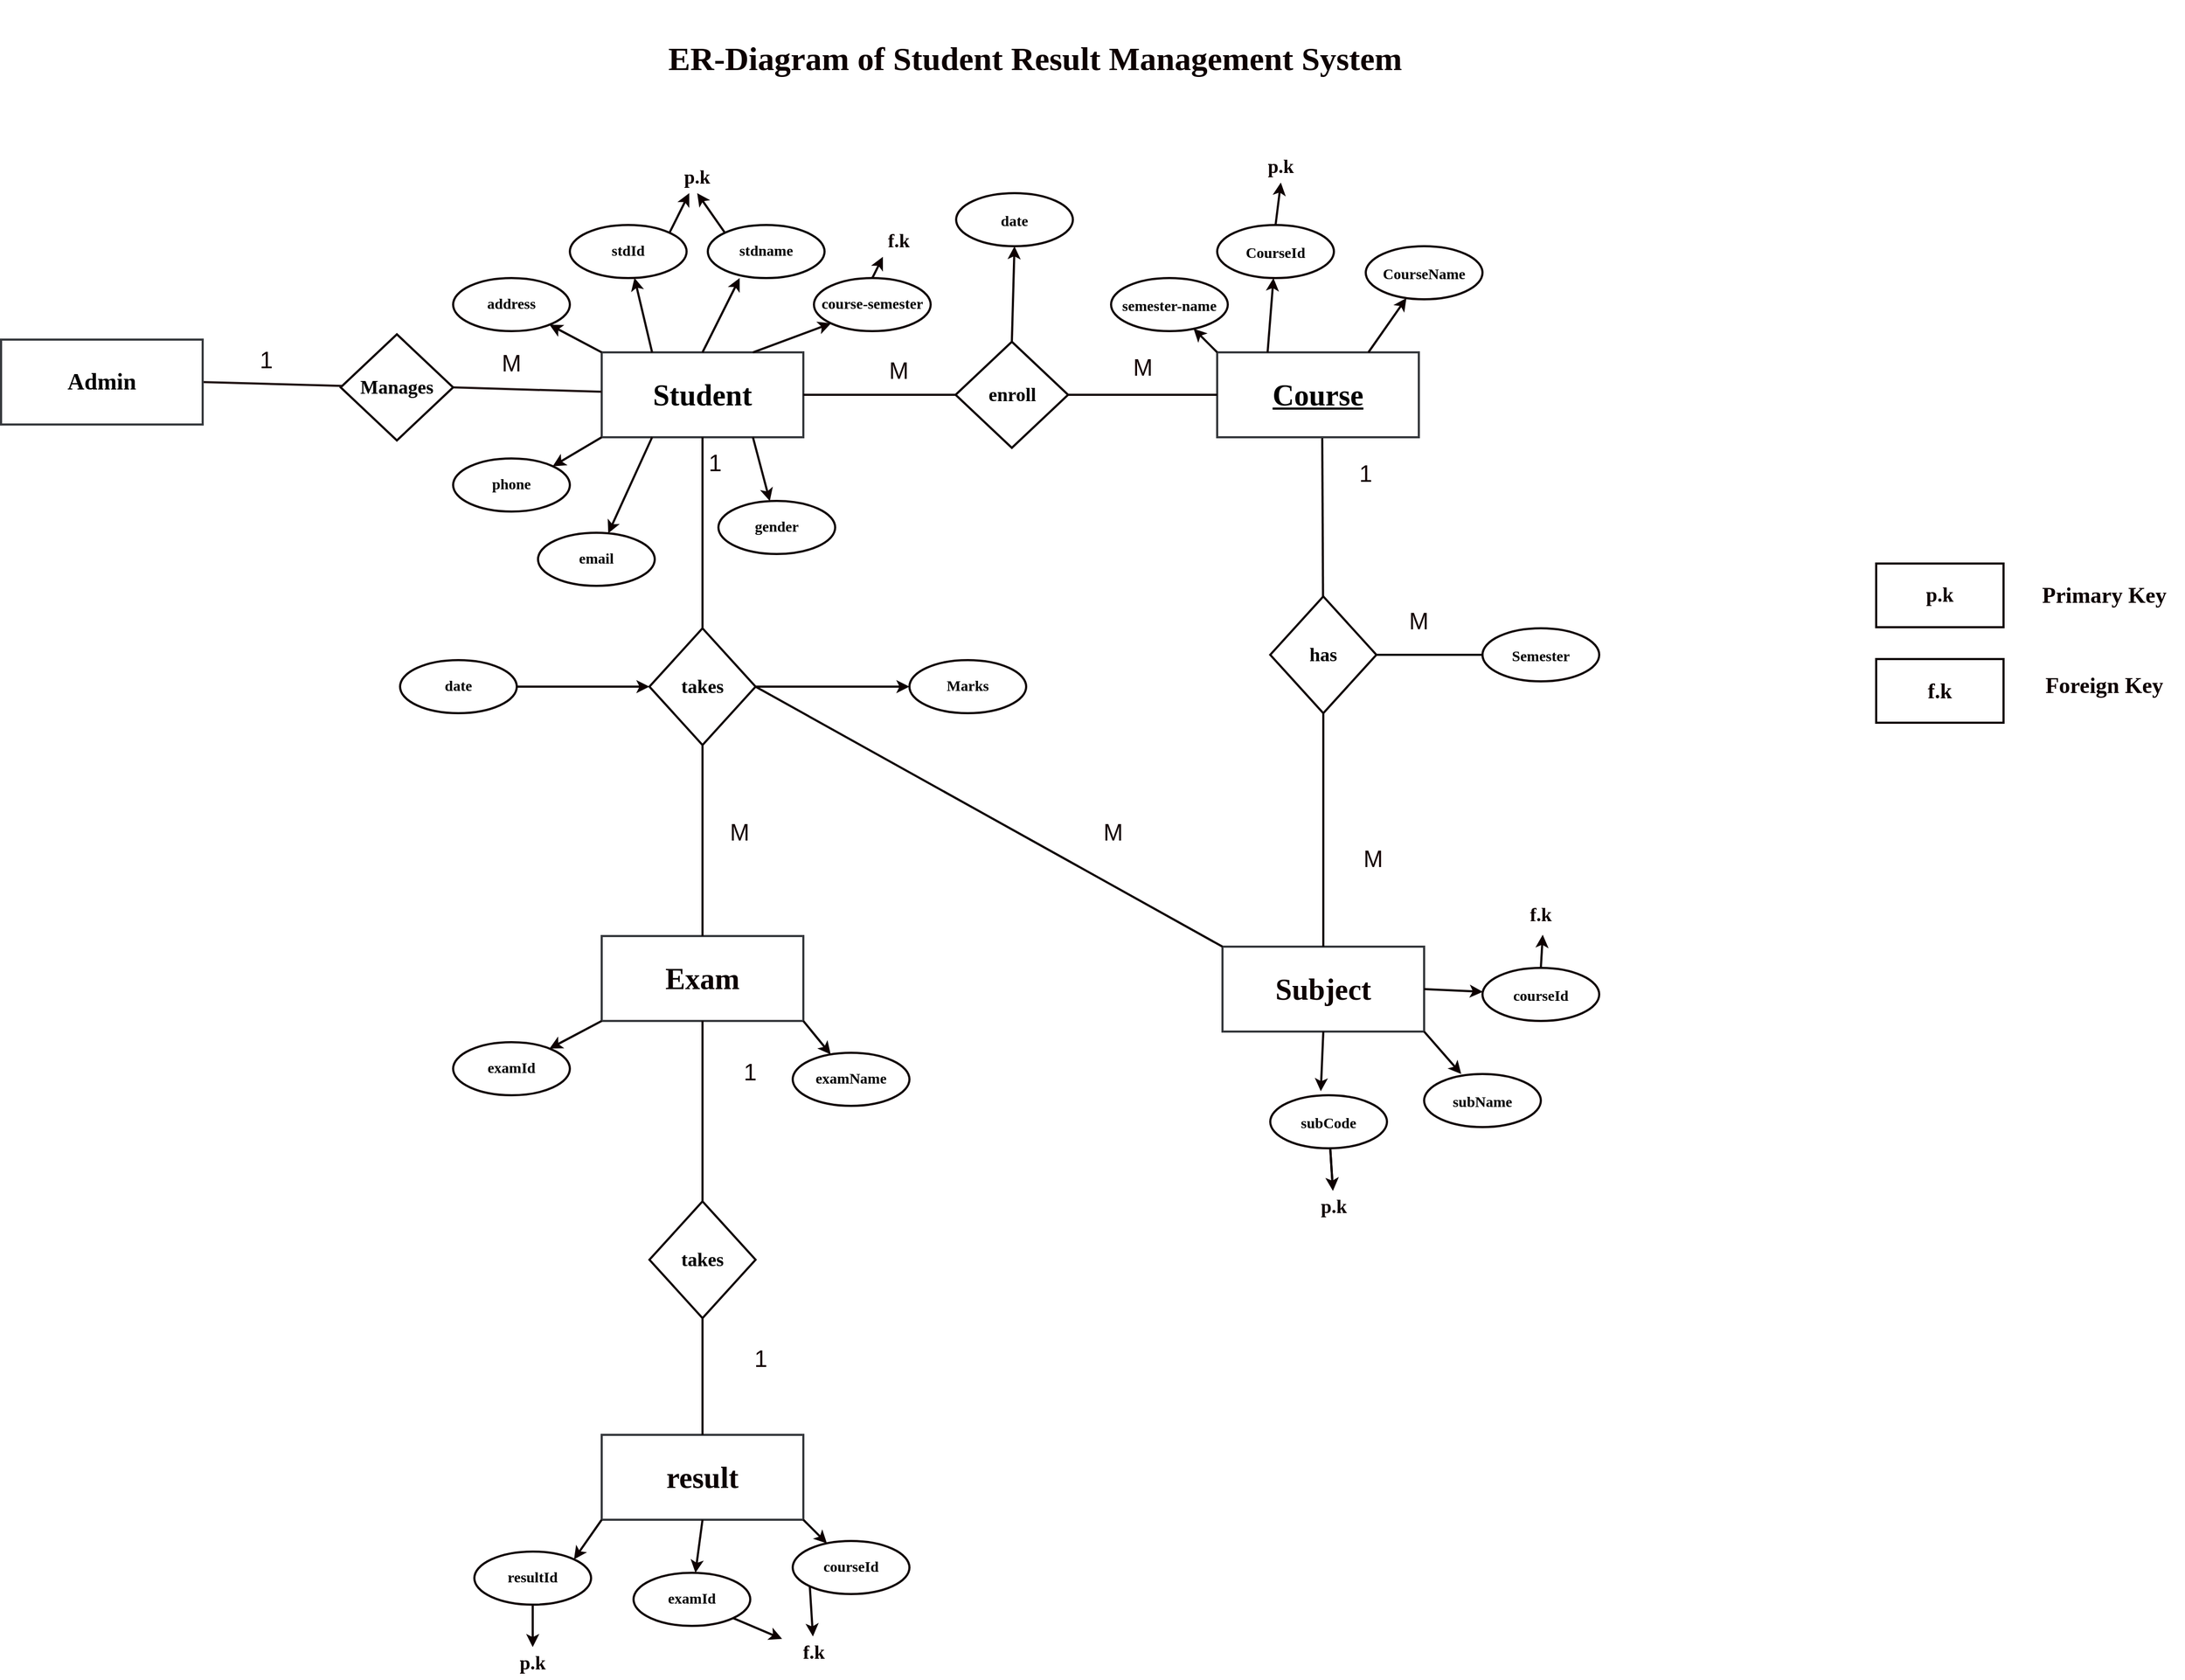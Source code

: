 <mxfile>
    <diagram id="aXGhBuVz9r-DT4zXBizx" name="Page-1">
        <mxGraphModel dx="1754" dy="1226" grid="0" gridSize="10" guides="1" tooltips="1" connect="1" arrows="1" fold="1" page="1" pageScale="1" pageWidth="827" pageHeight="1169" background="#FFFFFF" math="0" shadow="0">
            <root>
                <mxCell id="0"/>
                <mxCell id="1" parent="0"/>
                <mxCell id="134" value="" style="group" parent="1" vertex="1" connectable="0">
                    <mxGeometry x="-853" y="-125" width="2057" height="1550" as="geometry"/>
                </mxCell>
                <mxCell id="103" value="" style="group" parent="134" vertex="1" connectable="0">
                    <mxGeometry x="376" width="1681" height="1550" as="geometry"/>
                </mxCell>
                <mxCell id="3" value="&lt;font size=&quot;1&quot; style=&quot;&quot; face=&quot;Times New Roman&quot; color=&quot;#000000&quot;&gt;&lt;b style=&quot;font-size: 28px;&quot;&gt;Student&lt;/b&gt;&lt;/font&gt;" style="whiteSpace=wrap;html=1;fillColor=#FFFFFF;strokeColor=#36393d;strokeWidth=2;" parent="103" vertex="1">
                    <mxGeometry x="190" y="300" width="190" height="80" as="geometry"/>
                </mxCell>
                <mxCell id="4" value="&lt;font size=&quot;1&quot; color=&quot;#0e0101&quot; style=&quot;&quot; face=&quot;Times New Roman&quot;&gt;&lt;b style=&quot;font-size: 28px;&quot;&gt;Subject&lt;/b&gt;&lt;/font&gt;" style="whiteSpace=wrap;html=1;fillColor=#FFFFFF;strokeColor=#36393d;strokeWidth=2;" parent="103" vertex="1">
                    <mxGeometry x="775" y="860" width="190" height="80" as="geometry"/>
                </mxCell>
                <mxCell id="34" style="edgeStyle=none;html=1;exitX=0.5;exitY=1;exitDx=0;exitDy=0;strokeColor=#0e0101;strokeWidth=2;fontFamily=Times New Roman;fontSize=18;fontColor=#000000;endArrow=none;endFill=0;" parent="103" target="21" edge="1">
                    <mxGeometry relative="1" as="geometry">
                        <mxPoint x="869" y="380" as="sourcePoint"/>
                        <mxPoint x="872.556" y="511.588" as="targetPoint"/>
                    </mxGeometry>
                </mxCell>
                <mxCell id="5" value="&lt;font size=&quot;1&quot; color=&quot;#000000&quot; style=&quot;&quot; face=&quot;Times New Roman&quot;&gt;&lt;b style=&quot;&quot;&gt;&lt;u style=&quot;font-size: 28px;&quot;&gt;Course&lt;/u&gt;&lt;/b&gt;&lt;/font&gt;" style="whiteSpace=wrap;html=1;fillColor=#FFFFFF;strokeColor=#36393d;strokestyle=dotted;strokeWidth=2;" parent="103" vertex="1">
                    <mxGeometry x="770" y="300" width="190" height="80" as="geometry"/>
                </mxCell>
                <mxCell id="13" style="edgeStyle=none;html=1;exitX=1;exitY=0.5;exitDx=0;exitDy=0;entryX=0;entryY=0.5;entryDx=0;entryDy=0;fontFamily=Times New Roman;fontSize=14;fontColor=#000000;strokeColor=#0e0101;strokeWidth=2;endArrow=none;endFill=0;" parent="103" source="3" target="5" edge="1">
                    <mxGeometry relative="1" as="geometry">
                        <Array as="points"/>
                    </mxGeometry>
                </mxCell>
                <mxCell id="6" value="&lt;font style=&quot;font-size: 14px;&quot; face=&quot;Times New Roman&quot; color=&quot;#000000&quot;&gt;&lt;b&gt;stdId&lt;/b&gt;&lt;/font&gt;" style="ellipse;whiteSpace=wrap;html=1;fillColor=#ffffff;strokeWidth=2;strokeColor=#0e0101;" parent="103" vertex="1">
                    <mxGeometry x="160" y="180" width="110" height="50" as="geometry"/>
                </mxCell>
                <mxCell id="14" style="edgeStyle=none;html=1;exitX=0.25;exitY=0;exitDx=0;exitDy=0;strokeColor=#0e0101;strokeWidth=2;fontFamily=Times New Roman;fontSize=14;fontColor=#000000;" parent="103" source="3" target="6" edge="1">
                    <mxGeometry relative="1" as="geometry"/>
                </mxCell>
                <mxCell id="7" value="&lt;font face=&quot;Times New Roman&quot; color=&quot;#000000&quot;&gt;&lt;span style=&quot;font-size: 14px;&quot;&gt;&lt;b&gt;stdname&lt;/b&gt;&lt;/span&gt;&lt;/font&gt;" style="ellipse;whiteSpace=wrap;html=1;fillColor=#ffffff;strokeWidth=2;strokeColor=#050000;" parent="103" vertex="1">
                    <mxGeometry x="290" y="180" width="110" height="50" as="geometry"/>
                </mxCell>
                <mxCell id="19" style="edgeStyle=none;html=1;exitX=0.5;exitY=0;exitDx=0;exitDy=0;entryX=0.273;entryY=1;entryDx=0;entryDy=0;entryPerimeter=0;strokeColor=#0e0101;strokeWidth=2;fontFamily=Times New Roman;fontSize=14;fontColor=#000000;" parent="103" source="3" target="7" edge="1">
                    <mxGeometry relative="1" as="geometry"/>
                </mxCell>
                <mxCell id="8" value="&lt;font face=&quot;Times New Roman&quot; color=&quot;#000000&quot;&gt;&lt;span style=&quot;font-size: 14px;&quot;&gt;&lt;b&gt;course-semester&lt;/b&gt;&lt;/span&gt;&lt;/font&gt;" style="ellipse;whiteSpace=wrap;html=1;fillColor=#ffffff;strokeWidth=2;strokeColor=#0e0101;" parent="103" vertex="1">
                    <mxGeometry x="390" y="230" width="110" height="50" as="geometry"/>
                </mxCell>
                <mxCell id="20" style="edgeStyle=none;html=1;exitX=0.75;exitY=0;exitDx=0;exitDy=0;entryX=0;entryY=1;entryDx=0;entryDy=0;strokeColor=#0e0101;strokeWidth=2;fontFamily=Times New Roman;fontSize=14;fontColor=#000000;" parent="103" source="3" target="8" edge="1">
                    <mxGeometry relative="1" as="geometry"/>
                </mxCell>
                <mxCell id="9" value="&lt;font style=&quot;font-size: 14px;&quot; face=&quot;Times New Roman&quot; color=&quot;#000000&quot;&gt;&lt;b&gt;address&lt;/b&gt;&lt;/font&gt;" style="ellipse;whiteSpace=wrap;html=1;fillColor=#ffffff;strokeWidth=2;strokeColor=#0e0101;" parent="103" vertex="1">
                    <mxGeometry x="50" y="230" width="110" height="50" as="geometry"/>
                </mxCell>
                <mxCell id="15" style="edgeStyle=none;html=1;exitX=0;exitY=0;exitDx=0;exitDy=0;strokeColor=#0e0101;strokeWidth=2;fontFamily=Times New Roman;fontSize=14;fontColor=#000000;" parent="103" source="3" target="9" edge="1">
                    <mxGeometry relative="1" as="geometry"/>
                </mxCell>
                <mxCell id="10" value="&lt;font style=&quot;font-size: 14px;&quot; face=&quot;Times New Roman&quot; color=&quot;#000000&quot;&gt;&lt;b&gt;gender&lt;/b&gt;&lt;/font&gt;" style="ellipse;whiteSpace=wrap;html=1;fillColor=#ffffff;strokeWidth=2;strokeColor=#0e0101;" parent="103" vertex="1">
                    <mxGeometry x="300" y="440" width="110" height="50" as="geometry"/>
                </mxCell>
                <mxCell id="16" style="edgeStyle=none;html=1;exitX=0.75;exitY=1;exitDx=0;exitDy=0;strokeColor=#0e0101;strokeWidth=2;fontFamily=Times New Roman;fontSize=14;fontColor=#000000;" parent="103" source="3" target="10" edge="1">
                    <mxGeometry relative="1" as="geometry"/>
                </mxCell>
                <mxCell id="11" value="&lt;font style=&quot;font-size: 14px;&quot; face=&quot;Times New Roman&quot; color=&quot;#000000&quot;&gt;&lt;b&gt;phone&lt;/b&gt;&lt;/font&gt;" style="ellipse;whiteSpace=wrap;html=1;fillColor=#ffffff;strokeWidth=2;strokeColor=#0e0101;" parent="103" vertex="1">
                    <mxGeometry x="50" y="400" width="110" height="50" as="geometry"/>
                </mxCell>
                <mxCell id="17" style="edgeStyle=none;html=1;exitX=0;exitY=1;exitDx=0;exitDy=0;entryX=1;entryY=0;entryDx=0;entryDy=0;strokeColor=#0e0101;strokeWidth=2;fontFamily=Times New Roman;fontSize=14;fontColor=#000000;" parent="103" source="3" target="11" edge="1">
                    <mxGeometry relative="1" as="geometry"/>
                </mxCell>
                <mxCell id="12" value="&lt;font face=&quot;Times New Roman&quot; color=&quot;#000000&quot;&gt;&lt;span style=&quot;font-size: 14px;&quot;&gt;&lt;b&gt;email&lt;/b&gt;&lt;/span&gt;&lt;/font&gt;" style="ellipse;whiteSpace=wrap;html=1;fillColor=#ffffff;strokeWidth=2;strokeColor=#0e0101;" parent="103" vertex="1">
                    <mxGeometry x="130" y="470" width="110" height="50" as="geometry"/>
                </mxCell>
                <mxCell id="18" style="edgeStyle=none;html=1;exitX=0.25;exitY=1;exitDx=0;exitDy=0;strokeColor=#0e0101;strokeWidth=2;fontFamily=Times New Roman;fontSize=14;fontColor=#000000;" parent="103" source="3" target="12" edge="1">
                    <mxGeometry relative="1" as="geometry"/>
                </mxCell>
                <mxCell id="44" style="edgeStyle=none;html=1;exitX=0.5;exitY=1;exitDx=0;exitDy=0;strokeColor=#0e0101;strokeWidth=2;fontFamily=Times New Roman;fontSize=18;fontColor=#000000;endArrow=none;endFill=0;" parent="103" source="21" target="4" edge="1">
                    <mxGeometry relative="1" as="geometry"/>
                </mxCell>
                <mxCell id="21" value="&lt;b&gt;has&lt;/b&gt;" style="rhombus;whiteSpace=wrap;html=1;strokeColor=#0e0101;strokeWidth=2;fontFamily=Times New Roman;fontSize=18;fontColor=#000000;fillColor=#ffffff;" parent="103" vertex="1">
                    <mxGeometry x="820" y="530" width="100" height="110" as="geometry"/>
                </mxCell>
                <mxCell id="22" value="&lt;b&gt;enroll&lt;/b&gt;" style="rhombus;whiteSpace=wrap;html=1;strokeColor=#0e0101;strokeWidth=2;fontFamily=Times New Roman;fontSize=18;fontColor=#000000;fillColor=#ffffff;" parent="103" vertex="1">
                    <mxGeometry x="523.5" y="290" width="106" height="100" as="geometry"/>
                </mxCell>
                <mxCell id="23" value="&lt;span style=&quot;font-size: 14px;&quot;&gt;&lt;b&gt;date&lt;/b&gt;&lt;/span&gt;" style="ellipse;whiteSpace=wrap;html=1;fillColor=#ffffff;strokeWidth=2;strokeColor=#0e0101;fontFamily=Times New Roman;fontSize=18;fontColor=#000000;" parent="103" vertex="1">
                    <mxGeometry x="524" y="150" width="110" height="50" as="geometry"/>
                </mxCell>
                <mxCell id="25" style="edgeStyle=none;html=1;exitX=0.5;exitY=0;exitDx=0;exitDy=0;entryX=0.5;entryY=1;entryDx=0;entryDy=0;strokeColor=#0e0101;strokeWidth=2;fontFamily=Times New Roman;fontSize=18;fontColor=#000000;" parent="103" source="22" target="23" edge="1">
                    <mxGeometry relative="1" as="geometry"/>
                </mxCell>
                <mxCell id="26" value="&lt;span style=&quot;font-size: 14px;&quot;&gt;&lt;b&gt;CourseId&lt;/b&gt;&lt;/span&gt;" style="ellipse;whiteSpace=wrap;html=1;fillColor=#ffffff;strokeWidth=2;strokeColor=#0e0101;fontFamily=Times New Roman;fontSize=18;fontColor=#000000;" parent="103" vertex="1">
                    <mxGeometry x="770" y="180" width="110" height="50" as="geometry"/>
                </mxCell>
                <mxCell id="30" style="edgeStyle=none;html=1;exitX=0.25;exitY=0;exitDx=0;exitDy=0;strokeColor=#0e0101;strokeWidth=2;fontFamily=Times New Roman;fontSize=18;fontColor=#000000;" parent="103" source="5" target="26" edge="1">
                    <mxGeometry relative="1" as="geometry"/>
                </mxCell>
                <mxCell id="27" value="&lt;span style=&quot;font-size: 14px;&quot;&gt;&lt;b&gt;CourseName&lt;/b&gt;&lt;/span&gt;" style="ellipse;whiteSpace=wrap;html=1;fillColor=#ffffff;strokeWidth=2;strokeColor=#0e0101;fontFamily=Times New Roman;fontSize=18;fontColor=#000000;" parent="103" vertex="1">
                    <mxGeometry x="910" y="200" width="110" height="50" as="geometry"/>
                </mxCell>
                <mxCell id="31" style="edgeStyle=none;html=1;exitX=0.75;exitY=0;exitDx=0;exitDy=0;strokeColor=#0e0101;strokeWidth=2;fontFamily=Times New Roman;fontSize=18;fontColor=#000000;" parent="103" source="5" target="27" edge="1">
                    <mxGeometry relative="1" as="geometry"/>
                </mxCell>
                <mxCell id="28" value="&lt;span style=&quot;font-size: 14px;&quot;&gt;&lt;b&gt;semester-name&lt;/b&gt;&lt;/span&gt;" style="ellipse;whiteSpace=wrap;html=1;fillColor=#ffffff;strokeWidth=2;strokeColor=#0e0101;fontFamily=Times New Roman;fontSize=18;fontColor=#000000;" parent="103" vertex="1">
                    <mxGeometry x="670" y="230" width="110" height="50" as="geometry"/>
                </mxCell>
                <mxCell id="29" style="edgeStyle=none;html=1;exitX=0;exitY=0;exitDx=0;exitDy=0;strokeColor=#0e0101;strokeWidth=2;fontFamily=Times New Roman;fontSize=18;fontColor=#000000;" parent="103" source="5" target="28" edge="1">
                    <mxGeometry relative="1" as="geometry"/>
                </mxCell>
                <mxCell id="35" value="&lt;span style=&quot;font-size: 14px;&quot;&gt;&lt;b&gt;Semester&lt;/b&gt;&lt;/span&gt;" style="ellipse;whiteSpace=wrap;html=1;fillColor=#ffffff;strokeWidth=2;strokeColor=#0e0101;fontFamily=Times New Roman;fontSize=18;fontColor=#000000;" parent="103" vertex="1">
                    <mxGeometry x="1020" y="560" width="110" height="50" as="geometry"/>
                </mxCell>
                <mxCell id="37" style="edgeStyle=none;html=1;exitX=1;exitY=0.5;exitDx=0;exitDy=0;strokeColor=#0e0101;strokeWidth=2;fontFamily=Times New Roman;fontSize=18;fontColor=#000000;endArrow=none;endFill=0;" parent="103" source="21" target="35" edge="1">
                    <mxGeometry relative="1" as="geometry"/>
                </mxCell>
                <mxCell id="47" style="edgeStyle=none;html=1;exitX=1;exitY=0.5;exitDx=0;exitDy=0;entryX=0;entryY=0;entryDx=0;entryDy=0;strokeColor=#0e0101;strokeWidth=2;fontFamily=Times New Roman;fontSize=17;fontColor=#0e0101;endArrow=none;endFill=0;" parent="103" source="38" target="4" edge="1">
                    <mxGeometry relative="1" as="geometry"/>
                </mxCell>
                <mxCell id="38" value="&lt;b&gt;takes&lt;/b&gt;" style="rhombus;whiteSpace=wrap;html=1;strokeColor=#0e0101;strokeWidth=2;fontFamily=Times New Roman;fontSize=18;fontColor=#000000;fillColor=#ffffff;" parent="103" vertex="1">
                    <mxGeometry x="235" y="560" width="100" height="110" as="geometry"/>
                </mxCell>
                <mxCell id="39" style="edgeStyle=none;html=1;exitX=0.5;exitY=1;exitDx=0;exitDy=0;strokeColor=#0e0101;strokeWidth=2;fontFamily=Times New Roman;fontSize=18;fontColor=#000000;endArrow=none;endFill=0;" parent="103" source="3" target="38" edge="1">
                    <mxGeometry relative="1" as="geometry"/>
                </mxCell>
                <mxCell id="40" value="&lt;font size=&quot;1&quot; color=&quot;#0d0202&quot; style=&quot;&quot; face=&quot;Times New Roman&quot;&gt;&lt;b style=&quot;font-size: 28px;&quot;&gt;Exam&lt;/b&gt;&lt;/font&gt;" style="whiteSpace=wrap;html=1;fillColor=#FFFFFF;strokeColor=#36393d;strokeWidth=2;" parent="103" vertex="1">
                    <mxGeometry x="190" y="850" width="190" height="80" as="geometry"/>
                </mxCell>
                <mxCell id="43" style="edgeStyle=none;html=1;exitX=0.5;exitY=1;exitDx=0;exitDy=0;strokeColor=#0e0101;strokeWidth=2;fontFamily=Times New Roman;fontSize=18;fontColor=#000000;endArrow=none;endFill=0;" parent="103" source="38" target="40" edge="1">
                    <mxGeometry relative="1" as="geometry"/>
                </mxCell>
                <mxCell id="46" style="edgeStyle=none;html=1;exitX=1;exitY=0.5;exitDx=0;exitDy=0;strokeColor=#0e0101;strokeWidth=2;fontFamily=Times New Roman;fontSize=17;fontColor=#0e0101;" parent="103" source="45" target="38" edge="1">
                    <mxGeometry relative="1" as="geometry"/>
                </mxCell>
                <mxCell id="45" value="&lt;font face=&quot;Times New Roman&quot; color=&quot;#000000&quot;&gt;&lt;span style=&quot;font-size: 14px;&quot;&gt;&lt;b&gt;date&lt;/b&gt;&lt;/span&gt;&lt;/font&gt;" style="ellipse;whiteSpace=wrap;html=1;fillColor=#ffffff;strokeWidth=2;strokeColor=#0e0101;" parent="103" vertex="1">
                    <mxGeometry y="590" width="110" height="50" as="geometry"/>
                </mxCell>
                <mxCell id="49" value="&lt;span style=&quot;font-size: 14px;&quot;&gt;&lt;b&gt;subName&lt;/b&gt;&lt;/span&gt;" style="ellipse;whiteSpace=wrap;html=1;fillColor=#ffffff;strokeWidth=2;strokeColor=#0e0101;fontFamily=Times New Roman;fontSize=18;fontColor=#000000;" parent="103" vertex="1">
                    <mxGeometry x="965" y="980" width="110" height="50" as="geometry"/>
                </mxCell>
                <mxCell id="53" style="edgeStyle=none;html=1;exitX=1;exitY=1;exitDx=0;exitDy=0;entryX=0.318;entryY=0;entryDx=0;entryDy=0;entryPerimeter=0;strokeColor=#0e0101;strokeWidth=2;fontFamily=Times New Roman;fontSize=17;fontColor=#0e0101;" parent="103" source="4" target="49" edge="1">
                    <mxGeometry relative="1" as="geometry"/>
                </mxCell>
                <mxCell id="50" value="&lt;span style=&quot;font-size: 14px;&quot;&gt;&lt;b&gt;subCode&lt;/b&gt;&lt;/span&gt;" style="ellipse;whiteSpace=wrap;html=1;fillColor=#ffffff;strokeWidth=2;strokeColor=#0e0101;fontFamily=Times New Roman;fontSize=18;fontColor=#000000;" parent="103" vertex="1">
                    <mxGeometry x="820" y="1000" width="110" height="50" as="geometry"/>
                </mxCell>
                <mxCell id="52" style="edgeStyle=none;html=1;exitX=0.5;exitY=1;exitDx=0;exitDy=0;entryX=0.433;entryY=-0.075;entryDx=0;entryDy=0;entryPerimeter=0;strokeColor=#0e0101;strokeWidth=2;fontFamily=Times New Roman;fontSize=17;fontColor=#0e0101;" parent="103" source="4" target="50" edge="1">
                    <mxGeometry relative="1" as="geometry"/>
                </mxCell>
                <mxCell id="51" value="&lt;span style=&quot;font-size: 14px;&quot;&gt;&lt;b&gt;courseId&lt;/b&gt;&lt;/span&gt;" style="ellipse;whiteSpace=wrap;html=1;fillColor=#ffffff;strokeWidth=2;strokeColor=#0e0101;fontFamily=Times New Roman;fontSize=18;fontColor=#000000;" parent="103" vertex="1">
                    <mxGeometry x="1020" y="880" width="110" height="50" as="geometry"/>
                </mxCell>
                <mxCell id="54" style="edgeStyle=none;html=1;exitX=1;exitY=0.5;exitDx=0;exitDy=0;strokeColor=#0e0101;strokeWidth=2;fontFamily=Times New Roman;fontSize=17;fontColor=#0e0101;" parent="103" source="4" target="51" edge="1">
                    <mxGeometry relative="1" as="geometry"/>
                </mxCell>
                <mxCell id="55" value="&lt;font face=&quot;Times New Roman&quot; color=&quot;#000000&quot;&gt;&lt;span style=&quot;font-size: 14px;&quot;&gt;&lt;b&gt;examId&lt;/b&gt;&lt;/span&gt;&lt;/font&gt;" style="ellipse;whiteSpace=wrap;html=1;fillColor=#ffffff;strokeWidth=2;strokeColor=#0e0101;" parent="103" vertex="1">
                    <mxGeometry x="50" y="950" width="110" height="50" as="geometry"/>
                </mxCell>
                <mxCell id="57" style="edgeStyle=none;html=1;exitX=0;exitY=1;exitDx=0;exitDy=0;strokeColor=#0e0101;strokeWidth=2;fontFamily=Times New Roman;fontSize=17;fontColor=#0e0101;" parent="103" source="40" target="55" edge="1">
                    <mxGeometry relative="1" as="geometry"/>
                </mxCell>
                <mxCell id="56" value="&lt;font face=&quot;Times New Roman&quot; color=&quot;#000000&quot;&gt;&lt;span style=&quot;font-size: 14px;&quot;&gt;&lt;b&gt;examName&lt;/b&gt;&lt;/span&gt;&lt;/font&gt;" style="ellipse;whiteSpace=wrap;html=1;fillColor=#ffffff;strokeWidth=2;strokeColor=#0e0101;" parent="103" vertex="1">
                    <mxGeometry x="370" y="960" width="110" height="50" as="geometry"/>
                </mxCell>
                <mxCell id="58" style="edgeStyle=none;html=1;exitX=1;exitY=1;exitDx=0;exitDy=0;strokeColor=#0e0101;strokeWidth=2;fontFamily=Times New Roman;fontSize=17;fontColor=#0e0101;" parent="103" source="40" target="56" edge="1">
                    <mxGeometry relative="1" as="geometry"/>
                </mxCell>
                <mxCell id="59" value="&lt;b&gt;takes&lt;/b&gt;" style="rhombus;whiteSpace=wrap;html=1;strokeColor=#0e0101;strokeWidth=2;fontFamily=Times New Roman;fontSize=18;fontColor=#000000;fillColor=#ffffff;" parent="103" vertex="1">
                    <mxGeometry x="235" y="1100" width="100" height="110" as="geometry"/>
                </mxCell>
                <mxCell id="60" style="edgeStyle=none;html=1;exitX=0.5;exitY=1;exitDx=0;exitDy=0;strokeColor=#0e0101;strokeWidth=2;fontFamily=Times New Roman;fontSize=17;fontColor=#0e0101;endArrow=none;endFill=0;" parent="103" source="40" target="59" edge="1">
                    <mxGeometry relative="1" as="geometry"/>
                </mxCell>
                <mxCell id="62" value="&lt;font size=&quot;1&quot; color=&quot;#0d0202&quot; style=&quot;&quot; face=&quot;Times New Roman&quot;&gt;&lt;b style=&quot;font-size: 28px;&quot;&gt;result&lt;/b&gt;&lt;/font&gt;" style="whiteSpace=wrap;html=1;fillColor=#FFFFFF;strokeColor=#36393d;strokeWidth=2;" parent="103" vertex="1">
                    <mxGeometry x="190" y="1320" width="190" height="80" as="geometry"/>
                </mxCell>
                <mxCell id="66" style="edgeStyle=none;html=1;exitX=0.5;exitY=1;exitDx=0;exitDy=0;strokeColor=#0e0101;strokeWidth=2;fontFamily=Times New Roman;fontSize=17;fontColor=#0e0101;endArrow=none;endFill=0;" parent="103" source="59" target="62" edge="1">
                    <mxGeometry relative="1" as="geometry"/>
                </mxCell>
                <mxCell id="63" value="&lt;font face=&quot;Times New Roman&quot; color=&quot;#000000&quot;&gt;&lt;span style=&quot;font-size: 14px;&quot;&gt;&lt;b&gt;courseId&lt;/b&gt;&lt;/span&gt;&lt;/font&gt;" style="ellipse;whiteSpace=wrap;html=1;fillColor=#ffffff;strokeWidth=2;strokeColor=#0e0101;" parent="103" vertex="1">
                    <mxGeometry x="370" y="1420" width="110" height="50" as="geometry"/>
                </mxCell>
                <mxCell id="84" style="edgeStyle=none;html=1;exitX=1;exitY=1;exitDx=0;exitDy=0;strokeColor=#0e0101;strokeWidth=2;fontFamily=Times New Roman;fontSize=18;fontColor=#0e0101;" parent="103" source="62" target="63" edge="1">
                    <mxGeometry relative="1" as="geometry"/>
                </mxCell>
                <mxCell id="64" value="&lt;font face=&quot;Times New Roman&quot; color=&quot;#000000&quot;&gt;&lt;span style=&quot;font-size: 14px;&quot;&gt;&lt;b&gt;examId&lt;/b&gt;&lt;/span&gt;&lt;/font&gt;" style="ellipse;whiteSpace=wrap;html=1;fillColor=#ffffff;strokeWidth=2;strokeColor=#0e0101;" parent="103" vertex="1">
                    <mxGeometry x="220" y="1450" width="110" height="50" as="geometry"/>
                </mxCell>
                <mxCell id="83" style="edgeStyle=none;html=1;exitX=0.5;exitY=1;exitDx=0;exitDy=0;strokeColor=#0e0101;strokeWidth=2;fontFamily=Times New Roman;fontSize=18;fontColor=#0e0101;" parent="103" source="62" target="64" edge="1">
                    <mxGeometry relative="1" as="geometry"/>
                </mxCell>
                <mxCell id="65" value="&lt;font face=&quot;Times New Roman&quot; color=&quot;#000000&quot;&gt;&lt;span style=&quot;font-size: 14px;&quot;&gt;&lt;b&gt;resultId&lt;/b&gt;&lt;/span&gt;&lt;/font&gt;" style="ellipse;whiteSpace=wrap;html=1;fillColor=#ffffff;strokeWidth=2;strokeColor=#0e0101;" parent="103" vertex="1">
                    <mxGeometry x="70" y="1430" width="110" height="50" as="geometry"/>
                </mxCell>
                <mxCell id="82" style="edgeStyle=none;html=1;exitX=0;exitY=1;exitDx=0;exitDy=0;entryX=1;entryY=0;entryDx=0;entryDy=0;strokeColor=#0e0101;strokeWidth=2;fontFamily=Times New Roman;fontSize=18;fontColor=#0e0101;" parent="103" source="62" target="65" edge="1">
                    <mxGeometry relative="1" as="geometry"/>
                </mxCell>
                <mxCell id="70" value="&lt;font face=&quot;Times New Roman&quot; color=&quot;#000000&quot;&gt;&lt;span style=&quot;font-size: 14px;&quot;&gt;&lt;b&gt;Marks&lt;/b&gt;&lt;/span&gt;&lt;/font&gt;" style="ellipse;whiteSpace=wrap;html=1;fillColor=#ffffff;strokeWidth=2;strokeColor=#0e0101;" parent="103" vertex="1">
                    <mxGeometry x="480" y="590" width="110" height="50" as="geometry"/>
                </mxCell>
                <mxCell id="72" style="edgeStyle=none;html=1;exitX=1;exitY=0.5;exitDx=0;exitDy=0;entryX=0;entryY=0.5;entryDx=0;entryDy=0;strokeColor=#0e0101;strokeWidth=2;fontFamily=Times New Roman;fontSize=17;fontColor=#0e0101;" parent="103" source="38" target="70" edge="1">
                    <mxGeometry relative="1" as="geometry"/>
                </mxCell>
                <mxCell id="74" value="&lt;b&gt;&lt;font style=&quot;font-size: 18px;&quot;&gt;p.k&lt;/font&gt;&lt;/b&gt;" style="text;strokeColor=none;align=center;fillColor=none;html=1;verticalAlign=middle;whiteSpace=wrap;rounded=0;strokeWidth=2;fontFamily=Times New Roman;fontSize=17;fontColor=#0e0101;" parent="103" vertex="1">
                    <mxGeometry x="250" y="120" width="60" height="30" as="geometry"/>
                </mxCell>
                <mxCell id="75" style="edgeStyle=none;html=1;exitX=1;exitY=0;exitDx=0;exitDy=0;strokeColor=#0e0101;strokeWidth=2;fontFamily=Times New Roman;fontSize=17;fontColor=#0e0101;" parent="103" source="6" target="74" edge="1">
                    <mxGeometry relative="1" as="geometry"/>
                </mxCell>
                <mxCell id="76" style="edgeStyle=none;html=1;exitX=0;exitY=0;exitDx=0;exitDy=0;entryX=0.5;entryY=1;entryDx=0;entryDy=0;strokeColor=#0e0101;strokeWidth=2;fontFamily=Times New Roman;fontSize=17;fontColor=#0e0101;" parent="103" source="7" target="74" edge="1">
                    <mxGeometry relative="1" as="geometry"/>
                </mxCell>
                <mxCell id="77" value="&lt;b&gt;&lt;font style=&quot;font-size: 18px;&quot;&gt;f.k&lt;/font&gt;&lt;/b&gt;" style="text;strokeColor=none;align=center;fillColor=none;html=1;verticalAlign=middle;whiteSpace=wrap;rounded=0;strokeWidth=2;fontFamily=Times New Roman;fontSize=17;fontColor=#0e0101;" parent="103" vertex="1">
                    <mxGeometry x="440" y="180" width="60" height="30" as="geometry"/>
                </mxCell>
                <mxCell id="78" style="edgeStyle=none;html=1;exitX=0.5;exitY=0;exitDx=0;exitDy=0;entryX=0.25;entryY=1;entryDx=0;entryDy=0;strokeColor=#0e0101;strokeWidth=2;fontFamily=Times New Roman;fontSize=18;fontColor=#0e0101;" parent="103" source="8" target="77" edge="1">
                    <mxGeometry relative="1" as="geometry"/>
                </mxCell>
                <mxCell id="79" value="&lt;b&gt;&lt;font style=&quot;font-size: 18px;&quot;&gt;p.k&lt;/font&gt;&lt;/b&gt;" style="text;strokeColor=none;align=center;fillColor=none;html=1;verticalAlign=middle;whiteSpace=wrap;rounded=0;strokeWidth=2;fontFamily=Times New Roman;fontSize=17;fontColor=#0e0101;" parent="103" vertex="1">
                    <mxGeometry x="800" y="110" width="60" height="30" as="geometry"/>
                </mxCell>
                <mxCell id="81" style="edgeStyle=none;html=1;exitX=0.5;exitY=0;exitDx=0;exitDy=0;entryX=0.5;entryY=1;entryDx=0;entryDy=0;strokeColor=#0e0101;strokeWidth=2;fontFamily=Times New Roman;fontSize=18;fontColor=#0e0101;" parent="103" source="26" target="79" edge="1">
                    <mxGeometry relative="1" as="geometry"/>
                </mxCell>
                <mxCell id="85" value="&lt;b&gt;&lt;font style=&quot;font-size: 18px;&quot;&gt;p.k&lt;/font&gt;&lt;/b&gt;" style="text;strokeColor=none;align=center;fillColor=none;html=1;verticalAlign=middle;whiteSpace=wrap;rounded=0;strokeWidth=2;fontFamily=Times New Roman;fontSize=17;fontColor=#0e0101;" parent="103" vertex="1">
                    <mxGeometry x="850" y="1090" width="60" height="30" as="geometry"/>
                </mxCell>
                <mxCell id="87" style="edgeStyle=none;html=1;strokeColor=#0e0101;strokeWidth=2;fontFamily=Times New Roman;fontSize=18;fontColor=#0e0101;" parent="103" source="50" target="85" edge="1">
                    <mxGeometry relative="1" as="geometry"/>
                </mxCell>
                <mxCell id="91" value="" style="edgeStyle=none;html=1;strokeColor=#0e0101;strokeWidth=2;fontFamily=Times New Roman;fontSize=18;fontColor=#0e0101;" parent="103" source="50" target="85" edge="1">
                    <mxGeometry relative="1" as="geometry"/>
                </mxCell>
                <mxCell id="88" value="&lt;b&gt;&lt;font style=&quot;font-size: 18px;&quot;&gt;f.k&lt;/font&gt;&lt;/b&gt;" style="text;strokeColor=none;align=center;fillColor=none;html=1;verticalAlign=middle;whiteSpace=wrap;rounded=0;strokeWidth=2;fontFamily=Times New Roman;fontSize=17;fontColor=#0e0101;" parent="103" vertex="1">
                    <mxGeometry x="1045" y="815" width="60" height="30" as="geometry"/>
                </mxCell>
                <mxCell id="89" style="edgeStyle=none;html=1;exitX=0.5;exitY=0;exitDx=0;exitDy=0;entryX=0.53;entryY=1.125;entryDx=0;entryDy=0;entryPerimeter=0;strokeColor=#0e0101;strokeWidth=2;fontFamily=Times New Roman;fontSize=18;fontColor=#0e0101;" parent="103" source="51" target="88" edge="1">
                    <mxGeometry relative="1" as="geometry"/>
                </mxCell>
                <mxCell id="94" value="&lt;b&gt;&lt;font style=&quot;font-size: 18px;&quot;&gt;p.k&lt;/font&gt;&lt;/b&gt;" style="text;strokeColor=none;align=center;fillColor=none;html=1;verticalAlign=middle;whiteSpace=wrap;rounded=0;strokeWidth=2;fontFamily=Times New Roman;fontSize=17;fontColor=#0e0101;" parent="103" vertex="1">
                    <mxGeometry x="95" y="1520" width="60" height="30" as="geometry"/>
                </mxCell>
                <mxCell id="95" style="edgeStyle=none;html=1;exitX=0.5;exitY=1;exitDx=0;exitDy=0;strokeColor=#0e0101;strokeWidth=2;fontFamily=Times New Roman;fontSize=18;fontColor=#0e0101;" parent="103" source="65" target="94" edge="1">
                    <mxGeometry relative="1" as="geometry"/>
                </mxCell>
                <mxCell id="96" value="&lt;b&gt;&lt;font style=&quot;font-size: 18px;&quot;&gt;f.k&lt;/font&gt;&lt;/b&gt;" style="text;strokeColor=none;align=center;fillColor=none;html=1;verticalAlign=middle;whiteSpace=wrap;rounded=0;strokeWidth=2;fontFamily=Times New Roman;fontSize=17;fontColor=#0e0101;" parent="103" vertex="1">
                    <mxGeometry x="360" y="1510" width="60" height="30" as="geometry"/>
                </mxCell>
                <mxCell id="98" style="edgeStyle=none;html=1;exitX=0;exitY=1;exitDx=0;exitDy=0;strokeColor=#0e0101;strokeWidth=2;fontFamily=Times New Roman;fontSize=18;fontColor=#0e0101;" parent="103" source="63" target="96" edge="1">
                    <mxGeometry relative="1" as="geometry"/>
                </mxCell>
                <mxCell id="97" style="edgeStyle=none;html=1;exitX=1;exitY=1;exitDx=0;exitDy=0;strokeColor=#0e0101;strokeWidth=2;fontFamily=Times New Roman;fontSize=18;fontColor=#0e0101;" parent="103" source="64" target="96" edge="1">
                    <mxGeometry relative="1" as="geometry"/>
                </mxCell>
                <mxCell id="102" value="" style="group" parent="103" vertex="1" connectable="0">
                    <mxGeometry x="1391" y="499" width="290" height="150" as="geometry"/>
                </mxCell>
                <mxCell id="67" value="&lt;b&gt;&lt;font style=&quot;font-size: 19px;&quot;&gt;p.k&lt;/font&gt;&lt;/b&gt;" style="whiteSpace=wrap;html=1;strokeColor=#0e0101;strokeWidth=2;fontFamily=Times New Roman;fontSize=17;fontColor=#0e0101;fillColor=#ffffff;" parent="102" vertex="1">
                    <mxGeometry width="120" height="60" as="geometry"/>
                </mxCell>
                <mxCell id="68" value="&lt;font style=&quot;font-size: 20px;&quot;&gt;&lt;b&gt;f.k&lt;/b&gt;&lt;/font&gt;" style="whiteSpace=wrap;html=1;strokeColor=#0e0101;strokeWidth=2;fontFamily=Times New Roman;fontSize=17;fontColor=#0e0101;fillColor=#ffffff;" parent="102" vertex="1">
                    <mxGeometry y="90" width="120" height="60" as="geometry"/>
                </mxCell>
                <mxCell id="99" value="&lt;b&gt;&lt;font style=&quot;font-size: 21px;&quot;&gt;Primary Key&lt;/font&gt;&lt;/b&gt;" style="text;strokeColor=none;align=center;fillColor=none;html=1;verticalAlign=middle;whiteSpace=wrap;rounded=0;strokeWidth=2;fontFamily=Times New Roman;fontSize=20;fontColor=#0e0101;" parent="102" vertex="1">
                    <mxGeometry x="140" y="15" width="150" height="30" as="geometry"/>
                </mxCell>
                <mxCell id="100" value="&lt;b&gt;&lt;font style=&quot;font-size: 21px;&quot;&gt;Foreign Key&lt;/font&gt;&lt;/b&gt;" style="text;strokeColor=none;align=center;fillColor=none;html=1;verticalAlign=middle;whiteSpace=wrap;rounded=0;strokeWidth=2;fontFamily=Times New Roman;fontSize=20;fontColor=#0e0101;" parent="102" vertex="1">
                    <mxGeometry x="140" y="100" width="150" height="30" as="geometry"/>
                </mxCell>
                <mxCell id="117" style="edgeStyle=none;html=1;exitX=1;exitY=0.5;exitDx=0;exitDy=0;strokeColor=#201313;strokeWidth=2;fontSize=22;endArrow=none;endFill=0;" parent="103" source="108" target="3" edge="1">
                    <mxGeometry relative="1" as="geometry"/>
                </mxCell>
                <mxCell id="108" value="&lt;b&gt;Manages&lt;/b&gt;" style="rhombus;whiteSpace=wrap;html=1;strokeColor=#0e0101;strokeWidth=2;fontFamily=Times New Roman;fontSize=18;fontColor=#000000;fillColor=#ffffff;" parent="103" vertex="1">
                    <mxGeometry x="-56" y="283" width="106" height="100" as="geometry"/>
                </mxCell>
                <mxCell id="124" value="&lt;font color=&quot;#150404&quot;&gt;M&lt;/font&gt;" style="text;strokeColor=none;align=center;fillColor=none;html=1;verticalAlign=middle;whiteSpace=wrap;rounded=0;labelBackgroundColor=#ffffff;fontSize=22;" parent="103" vertex="1">
                    <mxGeometry x="75.0" y="296" width="60" height="30" as="geometry"/>
                </mxCell>
                <mxCell id="125" value="&lt;font color=&quot;#150404&quot;&gt;M&lt;/font&gt;" style="text;strokeColor=none;align=center;fillColor=none;html=1;verticalAlign=middle;whiteSpace=wrap;rounded=0;labelBackgroundColor=#ffffff;fontSize=22;" parent="103" vertex="1">
                    <mxGeometry x="440.0" y="303" width="60" height="30" as="geometry"/>
                </mxCell>
                <mxCell id="126" value="&lt;font color=&quot;#150404&quot;&gt;M&lt;/font&gt;" style="text;strokeColor=none;align=center;fillColor=none;html=1;verticalAlign=middle;whiteSpace=wrap;rounded=0;labelBackgroundColor=#ffffff;fontSize=22;" parent="103" vertex="1">
                    <mxGeometry x="670.0" y="300" width="60" height="30" as="geometry"/>
                </mxCell>
                <mxCell id="123" value="&lt;font color=&quot;#150404&quot;&gt;1&lt;/font&gt;" style="text;strokeColor=none;align=center;fillColor=none;html=1;verticalAlign=middle;whiteSpace=wrap;rounded=0;labelBackgroundColor=#ffffff;fontSize=22;" parent="103" vertex="1">
                    <mxGeometry x="267.0" y="390" width="60" height="30" as="geometry"/>
                </mxCell>
                <mxCell id="127" value="&lt;font color=&quot;#150404&quot;&gt;M&lt;/font&gt;" style="text;strokeColor=none;align=center;fillColor=none;html=1;verticalAlign=middle;whiteSpace=wrap;rounded=0;labelBackgroundColor=#ffffff;fontSize=22;" parent="103" vertex="1">
                    <mxGeometry x="290.0" y="738" width="60" height="30" as="geometry"/>
                </mxCell>
                <mxCell id="128" value="&lt;font color=&quot;#150404&quot;&gt;1&lt;/font&gt;" style="text;strokeColor=none;align=center;fillColor=none;html=1;verticalAlign=middle;whiteSpace=wrap;rounded=0;labelBackgroundColor=#ffffff;fontSize=22;" parent="103" vertex="1">
                    <mxGeometry x="300.0" y="964" width="60" height="30" as="geometry"/>
                </mxCell>
                <mxCell id="129" value="&lt;font color=&quot;#150404&quot;&gt;1&lt;/font&gt;" style="text;strokeColor=none;align=center;fillColor=none;html=1;verticalAlign=middle;whiteSpace=wrap;rounded=0;labelBackgroundColor=#ffffff;fontSize=22;" parent="103" vertex="1">
                    <mxGeometry x="310.0" y="1234" width="60" height="30" as="geometry"/>
                </mxCell>
                <mxCell id="130" value="&lt;font color=&quot;#150404&quot;&gt;M&lt;/font&gt;" style="text;strokeColor=none;align=center;fillColor=none;html=1;verticalAlign=middle;whiteSpace=wrap;rounded=0;labelBackgroundColor=#ffffff;fontSize=22;" parent="103" vertex="1">
                    <mxGeometry x="642.0" y="738" width="60" height="30" as="geometry"/>
                </mxCell>
                <mxCell id="131" value="&lt;font color=&quot;#150404&quot;&gt;M&lt;/font&gt;" style="text;strokeColor=none;align=center;fillColor=none;html=1;verticalAlign=middle;whiteSpace=wrap;rounded=0;labelBackgroundColor=#ffffff;fontSize=22;" parent="103" vertex="1">
                    <mxGeometry x="930.0" y="539" width="60" height="30" as="geometry"/>
                </mxCell>
                <mxCell id="132" value="&lt;font color=&quot;#150404&quot;&gt;1&lt;/font&gt;" style="text;strokeColor=none;align=center;fillColor=none;html=1;verticalAlign=middle;whiteSpace=wrap;rounded=0;labelBackgroundColor=#ffffff;fontSize=22;" parent="103" vertex="1">
                    <mxGeometry x="880.0" y="400" width="60" height="30" as="geometry"/>
                </mxCell>
                <mxCell id="133" value="&lt;font color=&quot;#150404&quot;&gt;M&lt;/font&gt;" style="text;strokeColor=none;align=center;fillColor=none;html=1;verticalAlign=middle;whiteSpace=wrap;rounded=0;labelBackgroundColor=#ffffff;fontSize=22;" parent="103" vertex="1">
                    <mxGeometry x="887.0" y="763" width="60" height="30" as="geometry"/>
                </mxCell>
                <mxCell id="101" value="&lt;b&gt;&lt;font style=&quot;font-size: 31px;&quot;&gt;ER-Diagram of Student Result Management System&lt;/font&gt;&lt;/b&gt;" style="text;strokeColor=none;align=center;fillColor=none;html=1;verticalAlign=middle;whiteSpace=wrap;rounded=0;strokeWidth=2;fontFamily=Times New Roman;fontSize=21;fontColor=#0e0101;" parent="103" vertex="1">
                    <mxGeometry x="119" y="-32" width="959" height="110" as="geometry"/>
                </mxCell>
                <mxCell id="119" style="edgeStyle=none;html=1;exitX=1;exitY=0.5;exitDx=0;exitDy=0;strokeColor=#201313;strokeWidth=2;fontSize=22;endArrow=none;endFill=0;" parent="134" source="105" target="108" edge="1">
                    <mxGeometry relative="1" as="geometry"/>
                </mxCell>
                <mxCell id="105" value="&lt;font size=&quot;1&quot; style=&quot;&quot; face=&quot;Times New Roman&quot; color=&quot;#000000&quot;&gt;&lt;b style=&quot;font-size: 22px;&quot;&gt;Admin&lt;/b&gt;&lt;/font&gt;" style="whiteSpace=wrap;html=1;fillColor=#FFFFFF;strokeColor=#36393d;strokeWidth=2;" parent="134" vertex="1">
                    <mxGeometry y="288" width="190" height="80" as="geometry"/>
                </mxCell>
                <mxCell id="120" value="&lt;font color=&quot;#150404&quot;&gt;1&lt;/font&gt;" style="text;strokeColor=none;align=center;fillColor=none;html=1;verticalAlign=middle;whiteSpace=wrap;rounded=0;labelBackgroundColor=#ffffff;fontSize=22;" parent="134" vertex="1">
                    <mxGeometry x="220.0" y="293" width="60" height="30" as="geometry"/>
                </mxCell>
            </root>
        </mxGraphModel>
    </diagram>
</mxfile>